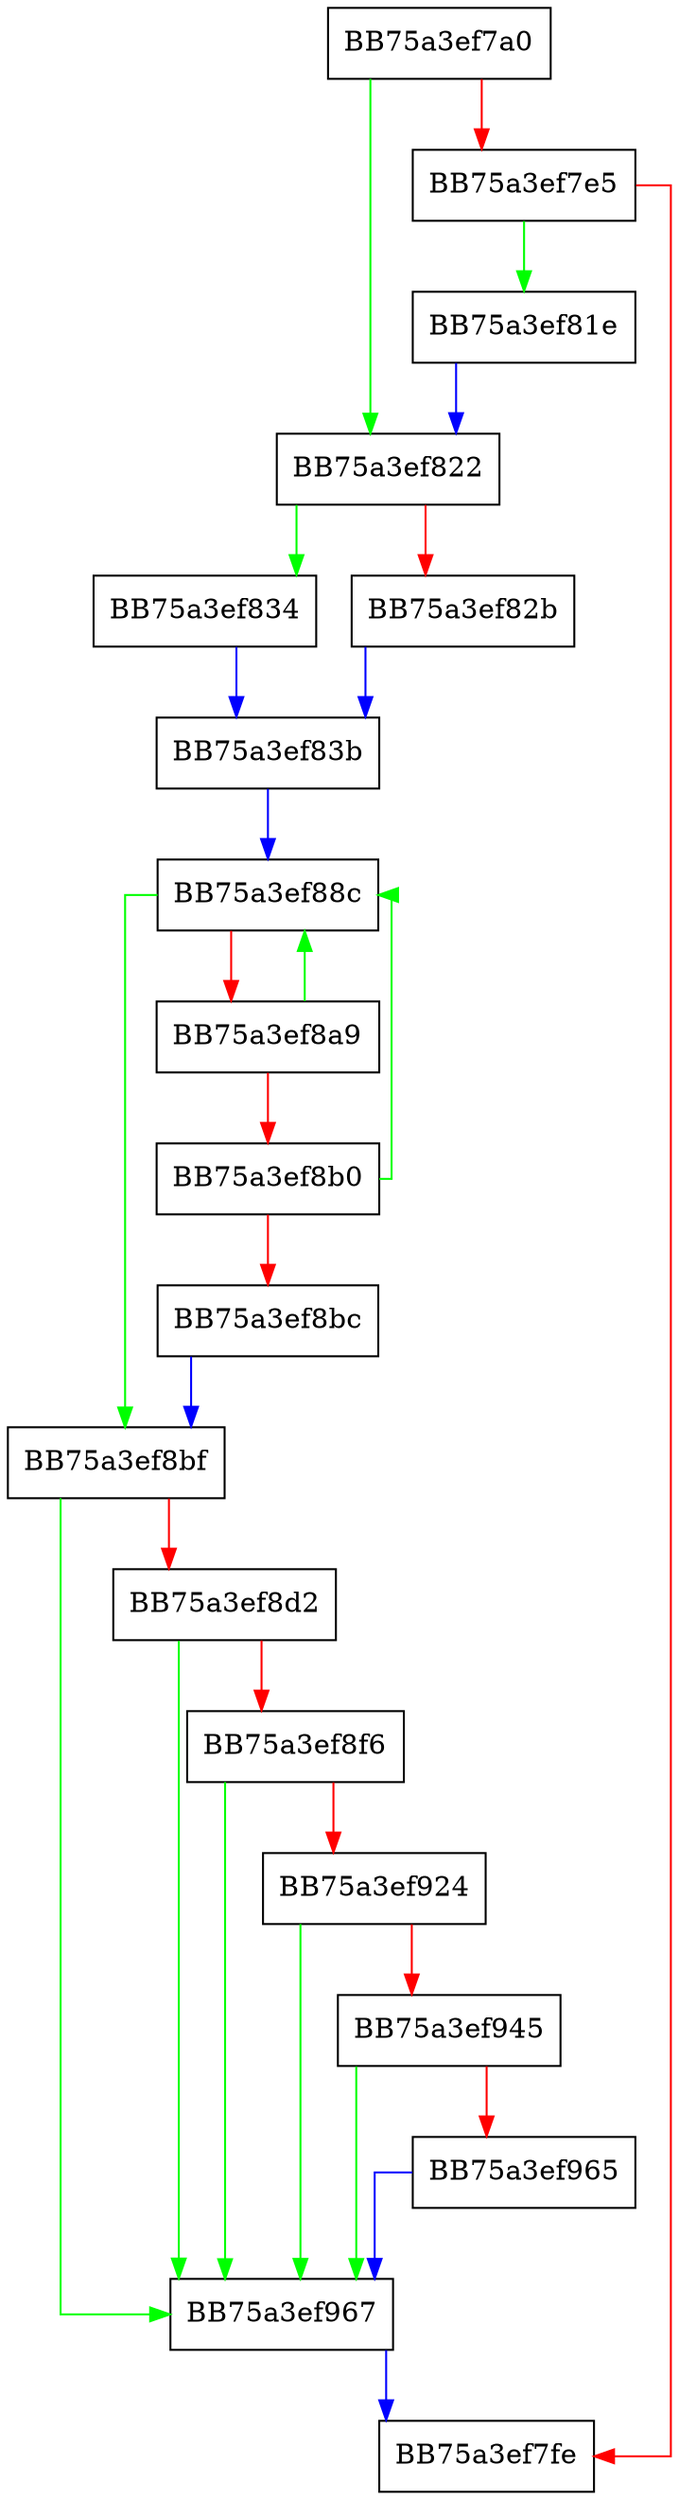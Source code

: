 digraph check_loop_detection {
  node [shape="box"];
  graph [splines=ortho];
  BB75a3ef7a0 -> BB75a3ef822 [color="green"];
  BB75a3ef7a0 -> BB75a3ef7e5 [color="red"];
  BB75a3ef7e5 -> BB75a3ef81e [color="green"];
  BB75a3ef7e5 -> BB75a3ef7fe [color="red"];
  BB75a3ef81e -> BB75a3ef822 [color="blue"];
  BB75a3ef822 -> BB75a3ef834 [color="green"];
  BB75a3ef822 -> BB75a3ef82b [color="red"];
  BB75a3ef82b -> BB75a3ef83b [color="blue"];
  BB75a3ef834 -> BB75a3ef83b [color="blue"];
  BB75a3ef83b -> BB75a3ef88c [color="blue"];
  BB75a3ef88c -> BB75a3ef8bf [color="green"];
  BB75a3ef88c -> BB75a3ef8a9 [color="red"];
  BB75a3ef8a9 -> BB75a3ef88c [color="green"];
  BB75a3ef8a9 -> BB75a3ef8b0 [color="red"];
  BB75a3ef8b0 -> BB75a3ef88c [color="green"];
  BB75a3ef8b0 -> BB75a3ef8bc [color="red"];
  BB75a3ef8bc -> BB75a3ef8bf [color="blue"];
  BB75a3ef8bf -> BB75a3ef967 [color="green"];
  BB75a3ef8bf -> BB75a3ef8d2 [color="red"];
  BB75a3ef8d2 -> BB75a3ef967 [color="green"];
  BB75a3ef8d2 -> BB75a3ef8f6 [color="red"];
  BB75a3ef8f6 -> BB75a3ef967 [color="green"];
  BB75a3ef8f6 -> BB75a3ef924 [color="red"];
  BB75a3ef924 -> BB75a3ef967 [color="green"];
  BB75a3ef924 -> BB75a3ef945 [color="red"];
  BB75a3ef945 -> BB75a3ef967 [color="green"];
  BB75a3ef945 -> BB75a3ef965 [color="red"];
  BB75a3ef965 -> BB75a3ef967 [color="blue"];
  BB75a3ef967 -> BB75a3ef7fe [color="blue"];
}